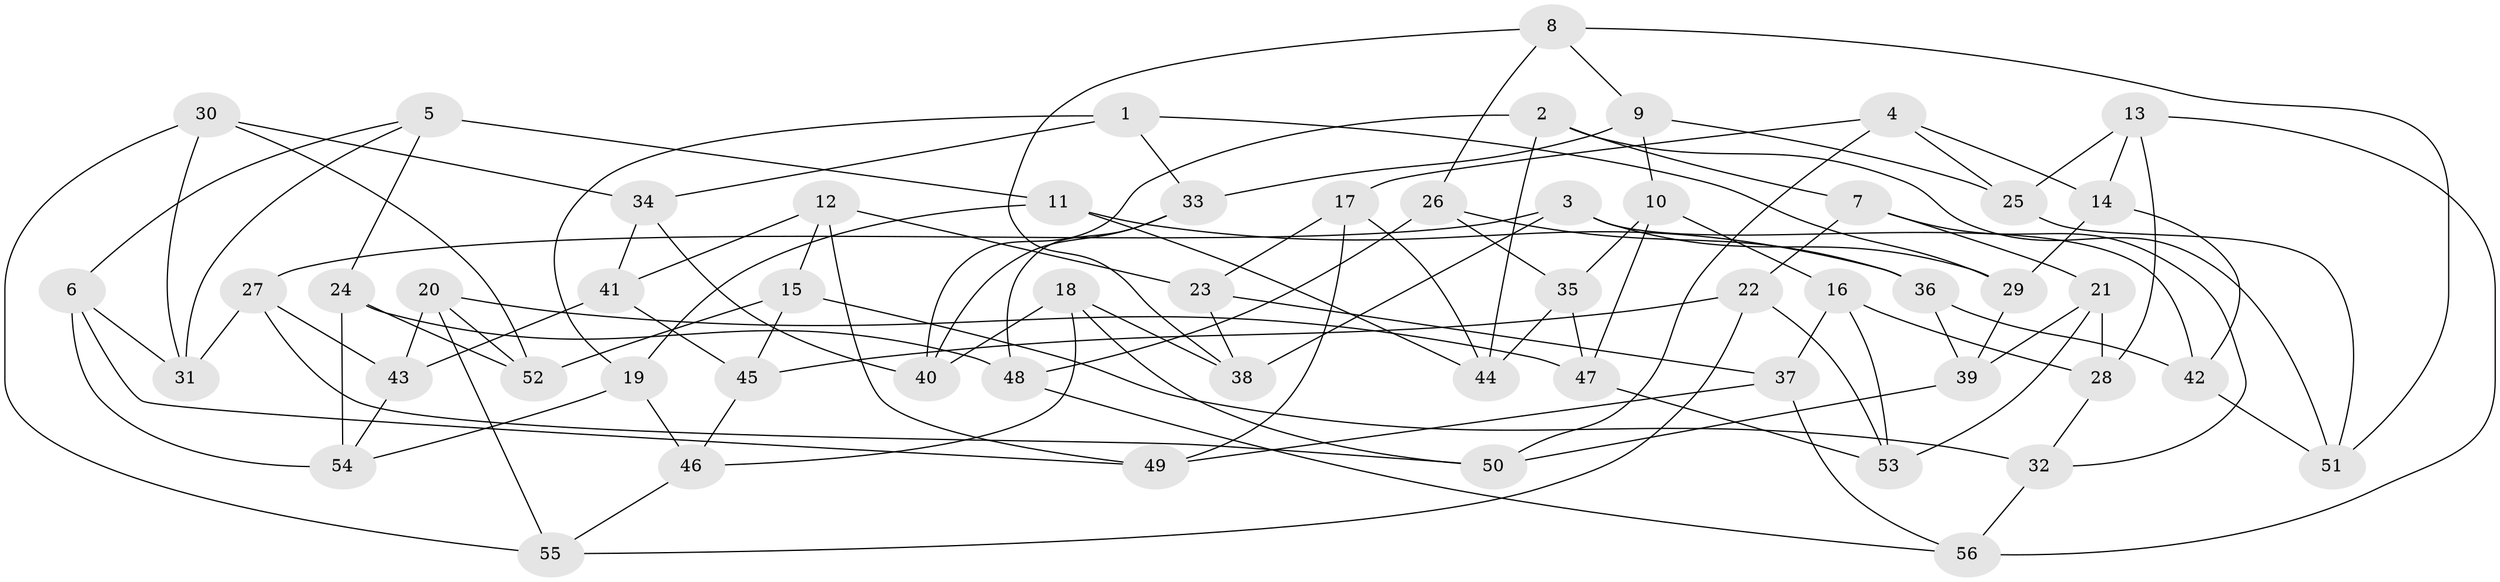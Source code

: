 // coarse degree distribution, {5: 0.25806451612903225, 6: 0.5483870967741935, 4: 0.1935483870967742}
// Generated by graph-tools (version 1.1) at 2025/24/03/03/25 07:24:30]
// undirected, 56 vertices, 112 edges
graph export_dot {
graph [start="1"]
  node [color=gray90,style=filled];
  1;
  2;
  3;
  4;
  5;
  6;
  7;
  8;
  9;
  10;
  11;
  12;
  13;
  14;
  15;
  16;
  17;
  18;
  19;
  20;
  21;
  22;
  23;
  24;
  25;
  26;
  27;
  28;
  29;
  30;
  31;
  32;
  33;
  34;
  35;
  36;
  37;
  38;
  39;
  40;
  41;
  42;
  43;
  44;
  45;
  46;
  47;
  48;
  49;
  50;
  51;
  52;
  53;
  54;
  55;
  56;
  1 -- 29;
  1 -- 34;
  1 -- 33;
  1 -- 19;
  2 -- 40;
  2 -- 44;
  2 -- 51;
  2 -- 7;
  3 -- 29;
  3 -- 42;
  3 -- 27;
  3 -- 38;
  4 -- 50;
  4 -- 25;
  4 -- 17;
  4 -- 14;
  5 -- 24;
  5 -- 11;
  5 -- 31;
  5 -- 6;
  6 -- 31;
  6 -- 49;
  6 -- 54;
  7 -- 32;
  7 -- 21;
  7 -- 22;
  8 -- 51;
  8 -- 38;
  8 -- 26;
  8 -- 9;
  9 -- 10;
  9 -- 25;
  9 -- 33;
  10 -- 47;
  10 -- 16;
  10 -- 35;
  11 -- 19;
  11 -- 36;
  11 -- 44;
  12 -- 15;
  12 -- 49;
  12 -- 41;
  12 -- 23;
  13 -- 25;
  13 -- 28;
  13 -- 56;
  13 -- 14;
  14 -- 29;
  14 -- 42;
  15 -- 45;
  15 -- 52;
  15 -- 32;
  16 -- 28;
  16 -- 53;
  16 -- 37;
  17 -- 23;
  17 -- 49;
  17 -- 44;
  18 -- 50;
  18 -- 38;
  18 -- 46;
  18 -- 40;
  19 -- 46;
  19 -- 54;
  20 -- 55;
  20 -- 43;
  20 -- 47;
  20 -- 52;
  21 -- 53;
  21 -- 28;
  21 -- 39;
  22 -- 45;
  22 -- 55;
  22 -- 53;
  23 -- 37;
  23 -- 38;
  24 -- 52;
  24 -- 54;
  24 -- 48;
  25 -- 51;
  26 -- 35;
  26 -- 48;
  26 -- 36;
  27 -- 50;
  27 -- 43;
  27 -- 31;
  28 -- 32;
  29 -- 39;
  30 -- 52;
  30 -- 55;
  30 -- 31;
  30 -- 34;
  32 -- 56;
  33 -- 48;
  33 -- 40;
  34 -- 40;
  34 -- 41;
  35 -- 47;
  35 -- 44;
  36 -- 42;
  36 -- 39;
  37 -- 56;
  37 -- 49;
  39 -- 50;
  41 -- 45;
  41 -- 43;
  42 -- 51;
  43 -- 54;
  45 -- 46;
  46 -- 55;
  47 -- 53;
  48 -- 56;
}
